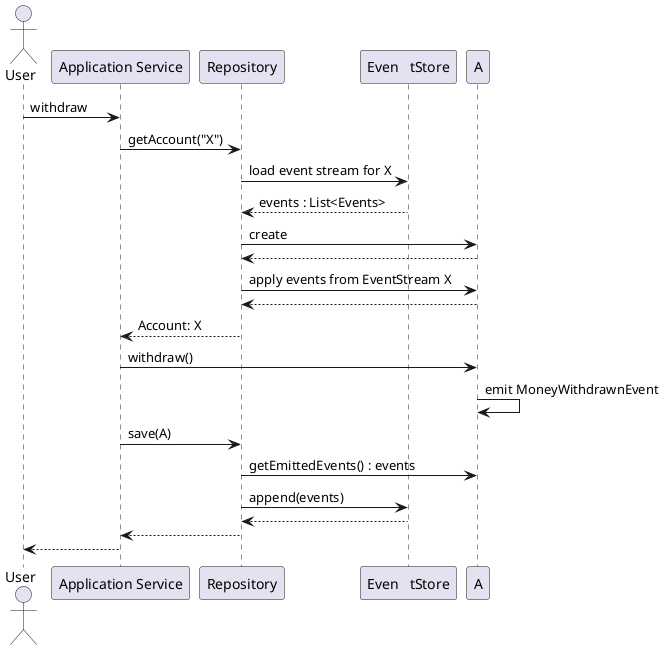 @startuml

actor "User" as U
participant "Application Service" as AS
participant "Repository" as R
participant "Even   tStore" as ES

U -> AS: withdraw
AS -> R: getAccount("X")
R -> ES: load event stream for X
R <-- ES: events : List<Events>
R ->  A: create
create "Account X" as A
R <-- A
R -> A: apply events from EventStream X
R <-- A
AS <-- R: Account: X
AS -> A: withdraw()
A -> A: emit MoneyWithdrawnEvent
AS -> R: save(A)
R -> A: getEmittedEvents() : events
R -> ES: append(events)
R <-- ES
AS <-- R
U <-- AS

@enduml